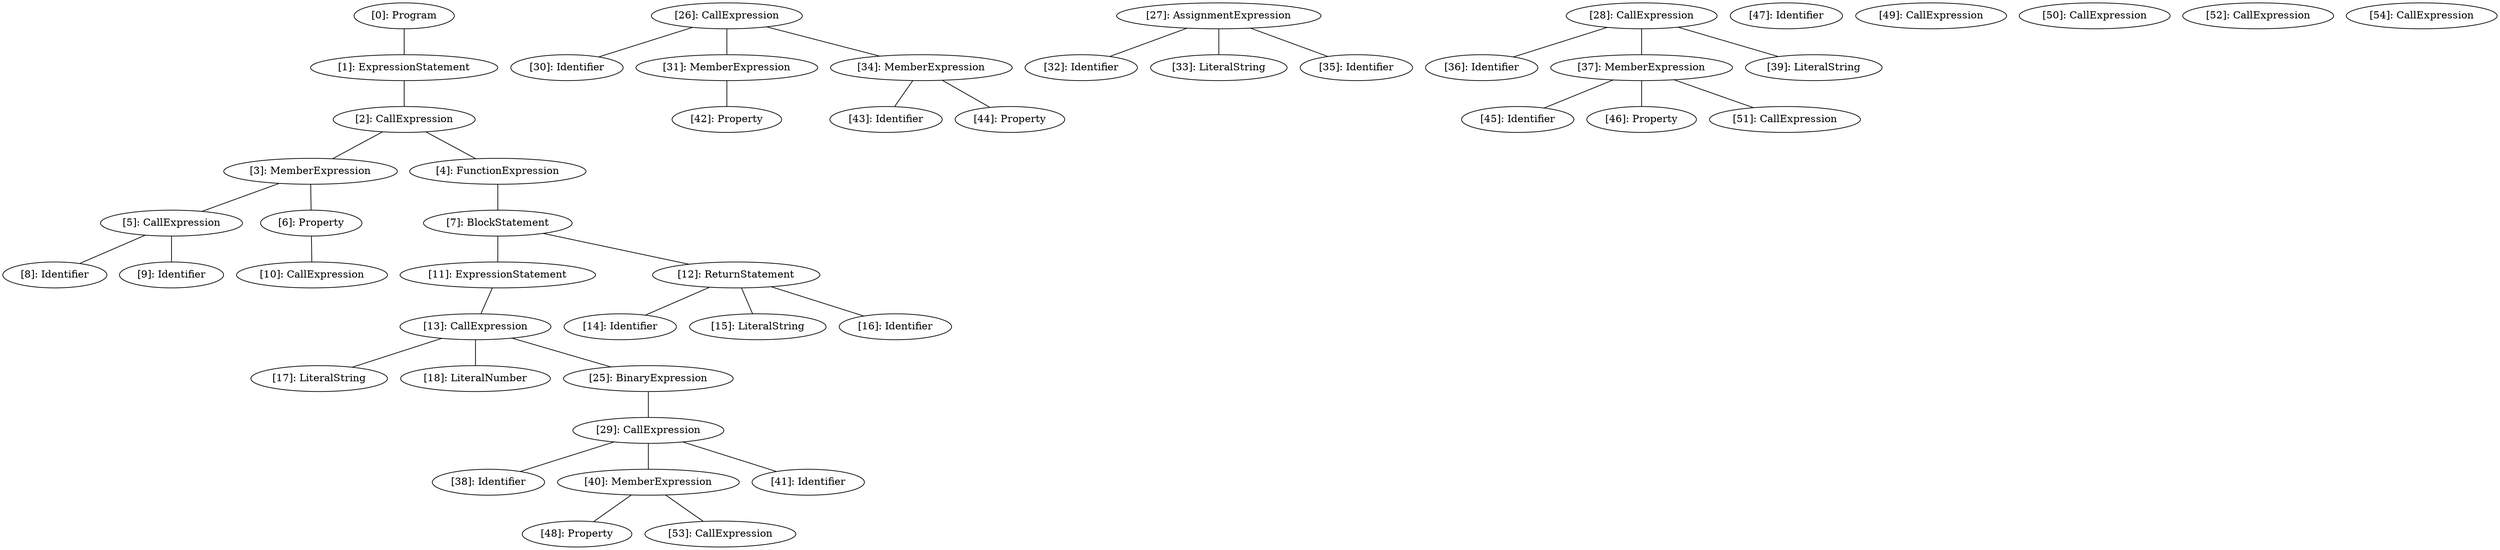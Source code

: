 // Result
graph {
	0 [label="[0]: Program"]
	1 [label="[1]: ExpressionStatement"]
	2 [label="[2]: CallExpression"]
	3 [label="[3]: MemberExpression"]
	4 [label="[4]: FunctionExpression"]
	5 [label="[5]: CallExpression"]
	6 [label="[6]: Property"]
	7 [label="[7]: BlockStatement"]
	8 [label="[8]: Identifier"]
	9 [label="[9]: Identifier"]
	10 [label="[10]: CallExpression"]
	11 [label="[11]: ExpressionStatement"]
	12 [label="[12]: ReturnStatement"]
	13 [label="[13]: CallExpression"]
	14 [label="[14]: Identifier"]
	15 [label="[15]: LiteralString"]
	16 [label="[16]: Identifier"]
	17 [label="[17]: LiteralString"]
	18 [label="[18]: LiteralNumber"]
	25 [label="[25]: BinaryExpression"]
	26 [label="[26]: CallExpression"]
	27 [label="[27]: AssignmentExpression"]
	28 [label="[28]: CallExpression"]
	29 [label="[29]: CallExpression"]
	30 [label="[30]: Identifier"]
	31 [label="[31]: MemberExpression"]
	32 [label="[32]: Identifier"]
	33 [label="[33]: LiteralString"]
	34 [label="[34]: MemberExpression"]
	35 [label="[35]: Identifier"]
	36 [label="[36]: Identifier"]
	37 [label="[37]: MemberExpression"]
	38 [label="[38]: Identifier"]
	39 [label="[39]: LiteralString"]
	40 [label="[40]: MemberExpression"]
	41 [label="[41]: Identifier"]
	42 [label="[42]: Property"]
	43 [label="[43]: Identifier"]
	44 [label="[44]: Property"]
	45 [label="[45]: Identifier"]
	46 [label="[46]: Property"]
	47 [label="[47]: Identifier"]
	48 [label="[48]: Property"]
	49 [label="[49]: CallExpression"]
	50 [label="[50]: CallExpression"]
	51 [label="[51]: CallExpression"]
	52 [label="[52]: CallExpression"]
	53 [label="[53]: CallExpression"]
	54 [label="[54]: CallExpression"]
	0 -- 1
	1 -- 2
	2 -- 3
	2 -- 4
	3 -- 5
	3 -- 6
	4 -- 7
	5 -- 8
	5 -- 9
	6 -- 10
	7 -- 11
	7 -- 12
	11 -- 13
	12 -- 14
	12 -- 15
	12 -- 16
	13 -- 17
	13 -- 18
	13 -- 25
	25 -- 29
	26 -- 30
	26 -- 31
	26 -- 34
	27 -- 32
	27 -- 33
	27 -- 35
	28 -- 36
	28 -- 37
	28 -- 39
	29 -- 38
	29 -- 40
	29 -- 41
	31 -- 42
	34 -- 43
	34 -- 44
	37 -- 45
	37 -- 46
	37 -- 51
	40 -- 48
	40 -- 53
}

